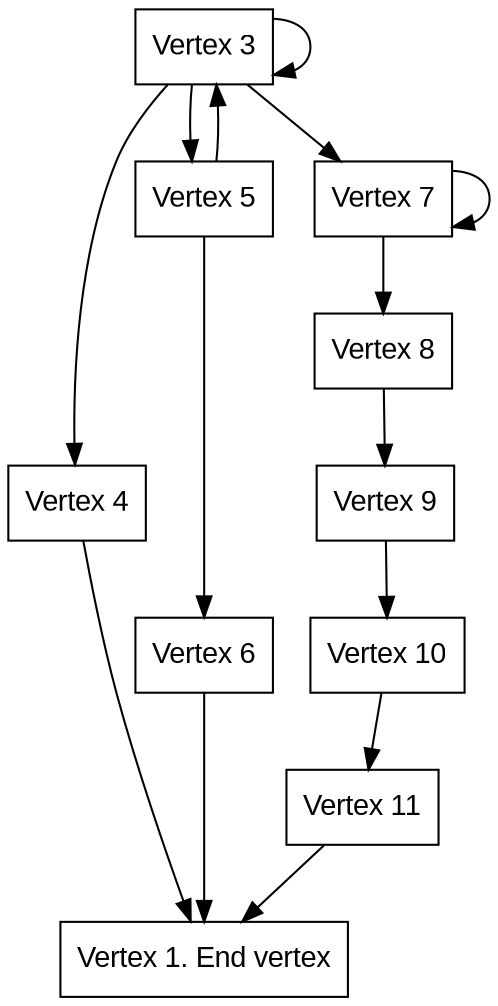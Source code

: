 digraph  D {

node [shape=record fontname=Arial];

3 [label="Vertex 3"]
4 [label="Vertex 4"]
5 [label="Vertex 5"]
7 [label="Vertex 7"]
6 [label="Vertex 6"]
8 [label="Vertex 8"]
9 [label="Vertex 9"]
10 [label="Vertex 10"]
11 [label="Vertex 11"]
1 [label="Vertex 1. End vertex"]


3 -> 3, 4, 5, 7
4 -> 1
5 -> 3, 6
7 -> 7, 8
6 -> 1
8 -> 9
9 -> 10
10 -> 11
11 -> 1


}